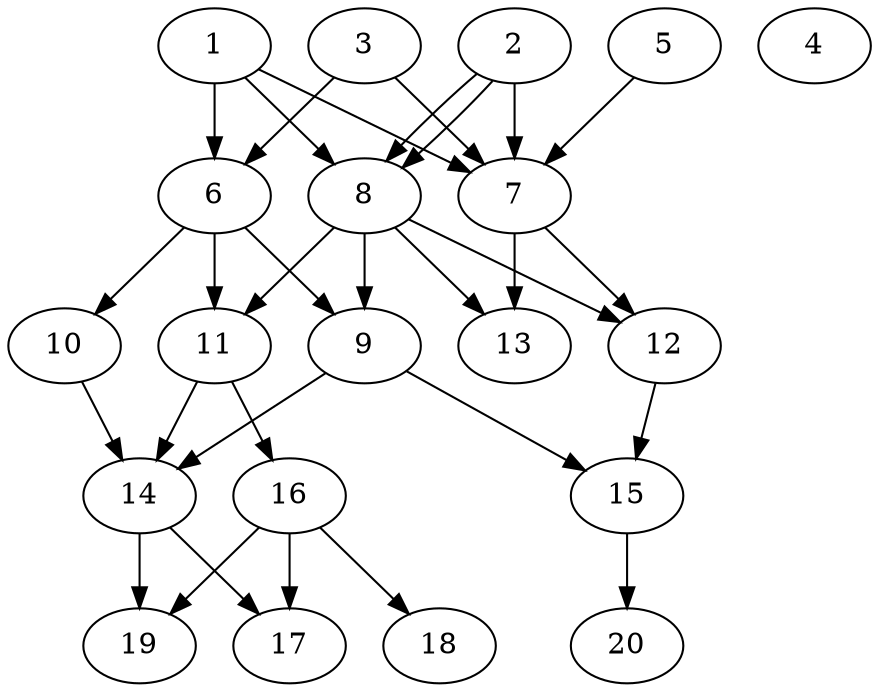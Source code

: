 // DAG automatically generated by daggen at Tue Jul 23 14:28:59 2019
// ./daggen --dot -n 20 --ccr 0.4 --fat 0.6 --regular 0.5 --density 0.7 --mindata 5242880 --maxdata 52428800 
digraph G {
  1 [size="82654720", alpha="0.17", expect_size="33061888"] 
  1 -> 6 [size ="33061888"]
  1 -> 7 [size ="33061888"]
  1 -> 8 [size ="33061888"]
  2 [size="69457920", alpha="0.07", expect_size="27783168"] 
  2 -> 7 [size ="27783168"]
  2 -> 8 [size ="27783168"]
  2 -> 8 [size ="27783168"]
  3 [size="29813760", alpha="0.12", expect_size="11925504"] 
  3 -> 6 [size ="11925504"]
  3 -> 7 [size ="11925504"]
  4 [size="106324480", alpha="0.03", expect_size="42529792"] 
  5 [size="33651200", alpha="0.11", expect_size="13460480"] 
  5 -> 7 [size ="13460480"]
  6 [size="67632640", alpha="0.09", expect_size="27053056"] 
  6 -> 9 [size ="27053056"]
  6 -> 10 [size ="27053056"]
  6 -> 11 [size ="27053056"]
  7 [size="19138560", alpha="0.05", expect_size="7655424"] 
  7 -> 12 [size ="7655424"]
  7 -> 13 [size ="7655424"]
  8 [size="104197120", alpha="0.12", expect_size="41678848"] 
  8 -> 9 [size ="41678848"]
  8 -> 11 [size ="41678848"]
  8 -> 12 [size ="41678848"]
  8 -> 13 [size ="41678848"]
  9 [size="70205440", alpha="0.00", expect_size="28082176"] 
  9 -> 14 [size ="28082176"]
  9 -> 15 [size ="28082176"]
  10 [size="86525440", alpha="0.02", expect_size="34610176"] 
  10 -> 14 [size ="34610176"]
  11 [size="42181120", alpha="0.18", expect_size="16872448"] 
  11 -> 14 [size ="16872448"]
  11 -> 16 [size ="16872448"]
  12 [size="27054080", alpha="0.18", expect_size="10821632"] 
  12 -> 15 [size ="10821632"]
  13 [size="66979840", alpha="0.10", expect_size="26791936"] 
  14 [size="20646400", alpha="0.14", expect_size="8258560"] 
  14 -> 17 [size ="8258560"]
  14 -> 19 [size ="8258560"]
  15 [size="38904320", alpha="0.15", expect_size="15561728"] 
  15 -> 20 [size ="15561728"]
  16 [size="104565760", alpha="0.06", expect_size="41826304"] 
  16 -> 17 [size ="41826304"]
  16 -> 18 [size ="41826304"]
  16 -> 19 [size ="41826304"]
  17 [size="39426560", alpha="0.17", expect_size="15770624"] 
  18 [size="68710400", alpha="0.01", expect_size="27484160"] 
  19 [size="22241280", alpha="0.04", expect_size="8896512"] 
  20 [size="23580160", alpha="0.16", expect_size="9432064"] 
}
